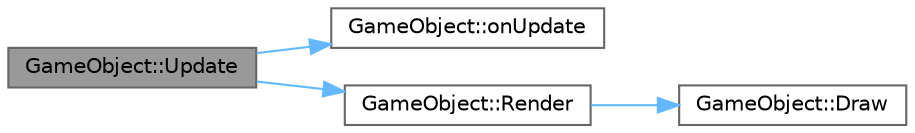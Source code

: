 digraph "GameObject::Update"
{
 // LATEX_PDF_SIZE
  bgcolor="transparent";
  edge [fontname=Helvetica,fontsize=10,labelfontname=Helvetica,labelfontsize=10];
  node [fontname=Helvetica,fontsize=10,shape=box,height=0.2,width=0.4];
  rankdir="LR";
  Node1 [id="Node000001",label="GameObject::Update",height=0.2,width=0.4,color="gray40", fillcolor="grey60", style="filled", fontcolor="black",tooltip=" "];
  Node1 -> Node2 [id="edge7_Node000001_Node000002",color="steelblue1",style="solid",tooltip=" "];
  Node2 [id="Node000002",label="GameObject::onUpdate",height=0.2,width=0.4,color="grey40", fillcolor="white", style="filled",URL="$class_game_object.html#a33900eb7617c5bf3664418c97ca936c5",tooltip=" "];
  Node1 -> Node3 [id="edge8_Node000001_Node000003",color="steelblue1",style="solid",tooltip=" "];
  Node3 [id="Node000003",label="GameObject::Render",height=0.2,width=0.4,color="grey40", fillcolor="white", style="filled",URL="$class_game_object.html#a8633fa36d2103069100249a7959787a6",tooltip=" "];
  Node3 -> Node4 [id="edge9_Node000003_Node000004",color="steelblue1",style="solid",tooltip=" "];
  Node4 [id="Node000004",label="GameObject::Draw",height=0.2,width=0.4,color="grey40", fillcolor="white", style="filled",URL="$class_game_object.html#a54f25ff4076e03a40309085bcf826e53",tooltip=" "];
}
